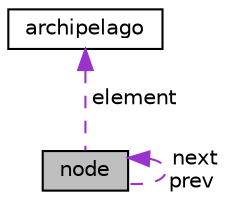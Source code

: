 digraph "node"
{
 // LATEX_PDF_SIZE
  edge [fontname="Helvetica",fontsize="10",labelfontname="Helvetica",labelfontsize="10"];
  node [fontname="Helvetica",fontsize="10",shape=record];
  Node1 [label="node",height=0.2,width=0.4,color="black", fillcolor="grey75", style="filled", fontcolor="black",tooltip=" "];
  Node1 -> Node1 [dir="back",color="darkorchid3",fontsize="10",style="dashed",label=" next\nprev" ,fontname="Helvetica"];
  Node2 -> Node1 [dir="back",color="darkorchid3",fontsize="10",style="dashed",label=" element" ,fontname="Helvetica"];
  Node2 [label="archipelago",height=0.2,width=0.4,color="black", fillcolor="white", style="filled",URL="$structarchipelago.html",tooltip=" "];
}
